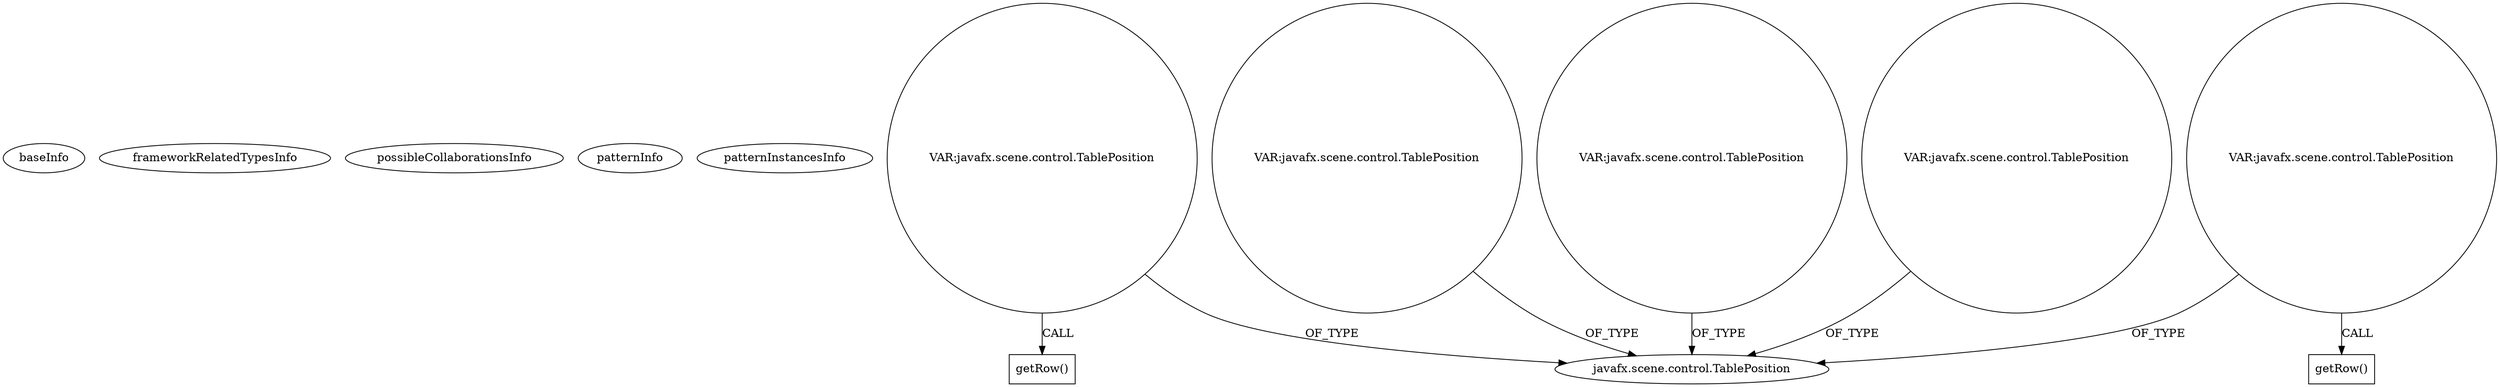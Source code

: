 digraph {
baseInfo[graphId=2004,category="pattern",isAnonymous=false,possibleRelation=false]
frameworkRelatedTypesInfo[]
possibleCollaborationsInfo[]
patternInfo[frequency=2.0,patternRootClient=null]
patternInstancesInfo[0="svadlamudi-GaussJordanElimination~/svadlamudi-GaussJordanElimination/GaussJordanElimination-master/src/gauss/jordan/elimination/EditingTableCell.java~EditingTableCell~4374",1="gleba-cppoints~/gleba-cppoints/cppoints-master/src/cpapp/view/EditTableController.java~EditTableController~2746"]
64[label="javafx.scene.control.TablePosition",vertexType="FRAMEWORK_CLASS_TYPE",isFrameworkType=false]
106[label="VAR:javafx.scene.control.TablePosition",vertexType="VARIABLE_EXPRESION",isFrameworkType=false,shape=circle]
124[label="VAR:javafx.scene.control.TablePosition",vertexType="VARIABLE_EXPRESION",isFrameworkType=false,shape=circle]
142[label="VAR:javafx.scene.control.TablePosition",vertexType="VARIABLE_EXPRESION",isFrameworkType=false,shape=circle]
62[label="VAR:javafx.scene.control.TablePosition",vertexType="VARIABLE_EXPRESION",isFrameworkType=false,shape=circle]
80[label="VAR:javafx.scene.control.TablePosition",vertexType="VARIABLE_EXPRESION",isFrameworkType=false,shape=circle]
63[label="getRow()",vertexType="INSIDE_CALL",isFrameworkType=false,shape=box]
125[label="getRow()",vertexType="INSIDE_CALL",isFrameworkType=false,shape=box]
62->63[label="CALL"]
62->64[label="OF_TYPE"]
80->64[label="OF_TYPE"]
124->125[label="CALL"]
124->64[label="OF_TYPE"]
142->64[label="OF_TYPE"]
106->64[label="OF_TYPE"]
}
